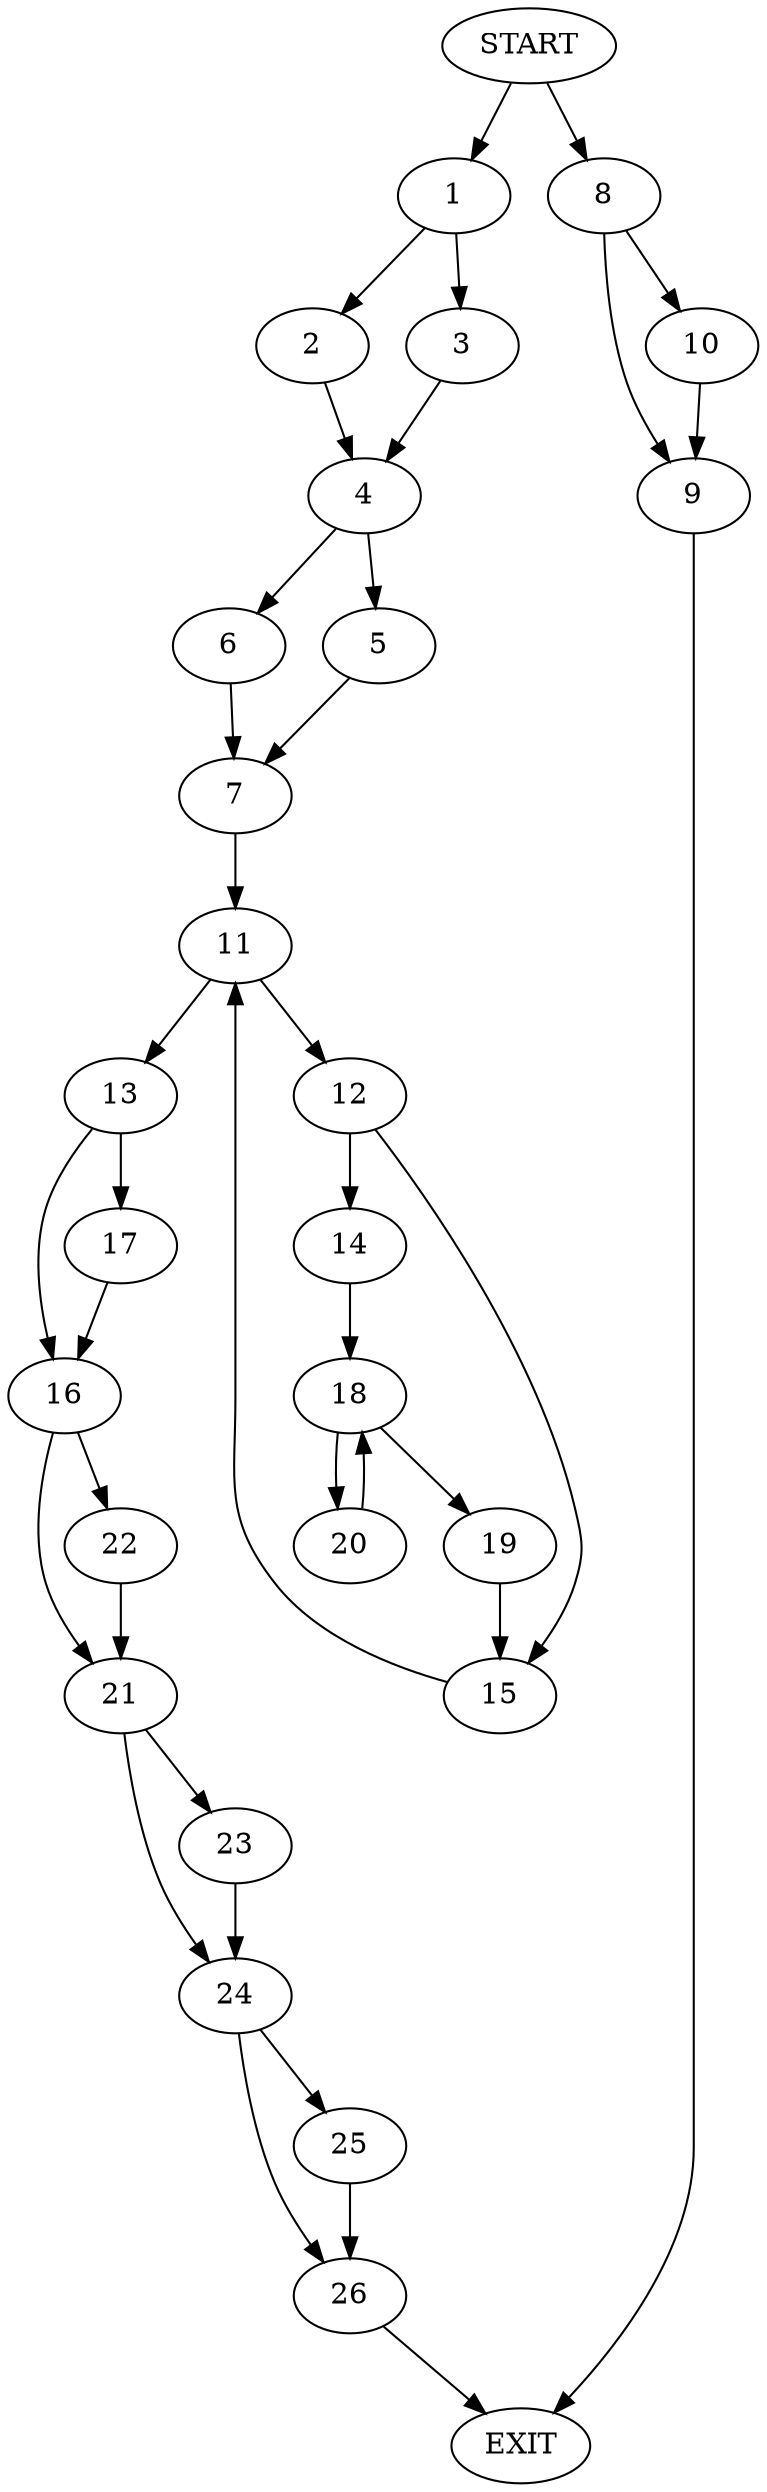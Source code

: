 digraph {
0 [label="START"]
27 [label="EXIT"]
0 -> 1
1 -> 2
1 -> 3
3 -> 4
2 -> 4
4 -> 5
4 -> 6
5 -> 7
6 -> 7
0 -> 8
8 -> 9
8 -> 10
10 -> 9
9 -> 27
7 -> 11
11 -> 12
11 -> 13
12 -> 14
12 -> 15
13 -> 16
13 -> 17
14 -> 18
15 -> 11
18 -> 19
18 -> 20
19 -> 15
20 -> 18
17 -> 16
16 -> 21
16 -> 22
22 -> 21
21 -> 23
21 -> 24
23 -> 24
24 -> 25
24 -> 26
25 -> 26
26 -> 27
}
